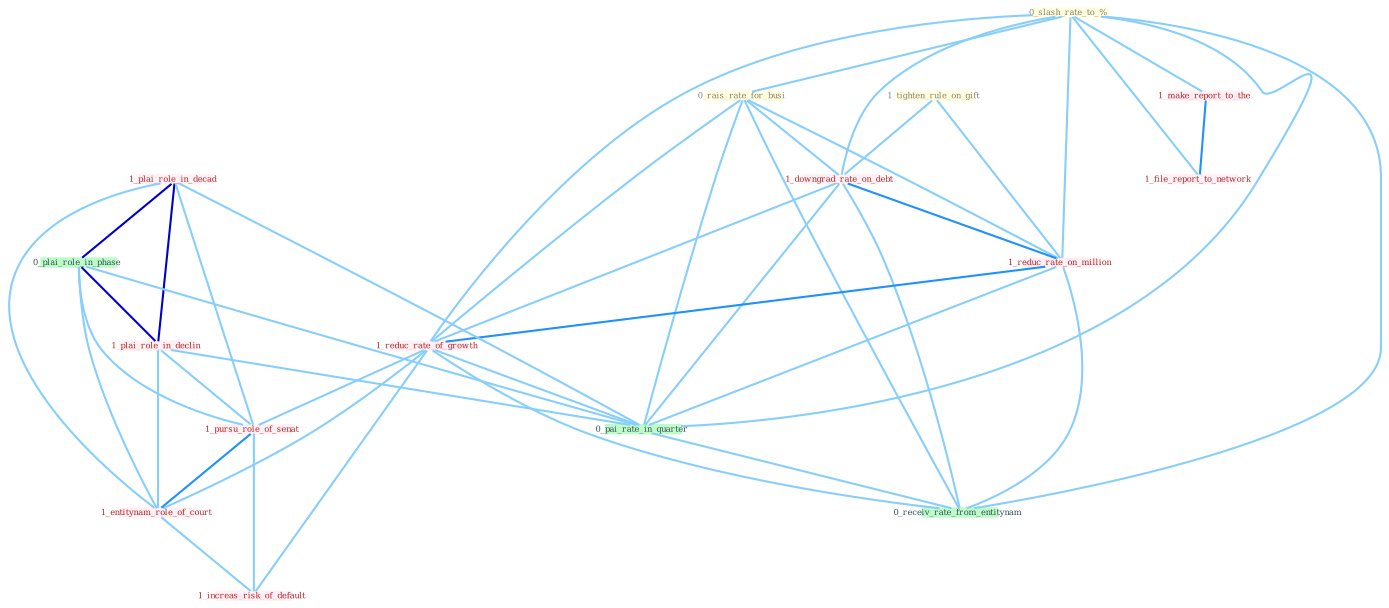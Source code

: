 Graph G{ 
    node
    [shape=polygon,style=filled,width=.5,height=.06,color="#BDFCC9",fixedsize=true,fontsize=4,
    fontcolor="#2f4f4f"];
    {node
    [color="#ffffe0", fontcolor="#8b7d6b"] "0_slash_rate_to_% " "1_tighten_rule_on_gift " "0_rais_rate_for_busi "}
{node [color="#fff0f5", fontcolor="#b22222"] "1_downgrad_rate_on_debt " "1_reduc_rate_on_million " "1_plai_role_in_decad " "1_reduc_rate_of_growth " "1_make_report_to_the " "1_plai_role_in_declin " "1_pursu_role_of_senat " "1_file_report_to_network " "1_entitynam_role_of_court " "1_increas_risk_of_default "}
edge [color="#B0E2FF"];

	"0_slash_rate_to_% " -- "0_rais_rate_for_busi " [w="1", color="#87cefa" ];
	"0_slash_rate_to_% " -- "1_downgrad_rate_on_debt " [w="1", color="#87cefa" ];
	"0_slash_rate_to_% " -- "1_reduc_rate_on_million " [w="1", color="#87cefa" ];
	"0_slash_rate_to_% " -- "1_reduc_rate_of_growth " [w="1", color="#87cefa" ];
	"0_slash_rate_to_% " -- "1_make_report_to_the " [w="1", color="#87cefa" ];
	"0_slash_rate_to_% " -- "0_pai_rate_in_quarter " [w="1", color="#87cefa" ];
	"0_slash_rate_to_% " -- "1_file_report_to_network " [w="1", color="#87cefa" ];
	"0_slash_rate_to_% " -- "0_receiv_rate_from_entitynam " [w="1", color="#87cefa" ];
	"1_tighten_rule_on_gift " -- "1_downgrad_rate_on_debt " [w="1", color="#87cefa" ];
	"1_tighten_rule_on_gift " -- "1_reduc_rate_on_million " [w="1", color="#87cefa" ];
	"0_rais_rate_for_busi " -- "1_downgrad_rate_on_debt " [w="1", color="#87cefa" ];
	"0_rais_rate_for_busi " -- "1_reduc_rate_on_million " [w="1", color="#87cefa" ];
	"0_rais_rate_for_busi " -- "1_reduc_rate_of_growth " [w="1", color="#87cefa" ];
	"0_rais_rate_for_busi " -- "0_pai_rate_in_quarter " [w="1", color="#87cefa" ];
	"0_rais_rate_for_busi " -- "0_receiv_rate_from_entitynam " [w="1", color="#87cefa" ];
	"1_downgrad_rate_on_debt " -- "1_reduc_rate_on_million " [w="2", color="#1e90ff" , len=0.8];
	"1_downgrad_rate_on_debt " -- "1_reduc_rate_of_growth " [w="1", color="#87cefa" ];
	"1_downgrad_rate_on_debt " -- "0_pai_rate_in_quarter " [w="1", color="#87cefa" ];
	"1_downgrad_rate_on_debt " -- "0_receiv_rate_from_entitynam " [w="1", color="#87cefa" ];
	"1_reduc_rate_on_million " -- "1_reduc_rate_of_growth " [w="2", color="#1e90ff" , len=0.8];
	"1_reduc_rate_on_million " -- "0_pai_rate_in_quarter " [w="1", color="#87cefa" ];
	"1_reduc_rate_on_million " -- "0_receiv_rate_from_entitynam " [w="1", color="#87cefa" ];
	"1_plai_role_in_decad " -- "0_plai_role_in_phase " [w="3", color="#0000cd" , len=0.6];
	"1_plai_role_in_decad " -- "1_plai_role_in_declin " [w="3", color="#0000cd" , len=0.6];
	"1_plai_role_in_decad " -- "0_pai_rate_in_quarter " [w="1", color="#87cefa" ];
	"1_plai_role_in_decad " -- "1_pursu_role_of_senat " [w="1", color="#87cefa" ];
	"1_plai_role_in_decad " -- "1_entitynam_role_of_court " [w="1", color="#87cefa" ];
	"0_plai_role_in_phase " -- "1_plai_role_in_declin " [w="3", color="#0000cd" , len=0.6];
	"0_plai_role_in_phase " -- "0_pai_rate_in_quarter " [w="1", color="#87cefa" ];
	"0_plai_role_in_phase " -- "1_pursu_role_of_senat " [w="1", color="#87cefa" ];
	"0_plai_role_in_phase " -- "1_entitynam_role_of_court " [w="1", color="#87cefa" ];
	"1_reduc_rate_of_growth " -- "0_pai_rate_in_quarter " [w="1", color="#87cefa" ];
	"1_reduc_rate_of_growth " -- "1_pursu_role_of_senat " [w="1", color="#87cefa" ];
	"1_reduc_rate_of_growth " -- "1_entitynam_role_of_court " [w="1", color="#87cefa" ];
	"1_reduc_rate_of_growth " -- "0_receiv_rate_from_entitynam " [w="1", color="#87cefa" ];
	"1_reduc_rate_of_growth " -- "1_increas_risk_of_default " [w="1", color="#87cefa" ];
	"1_make_report_to_the " -- "1_file_report_to_network " [w="2", color="#1e90ff" , len=0.8];
	"1_plai_role_in_declin " -- "0_pai_rate_in_quarter " [w="1", color="#87cefa" ];
	"1_plai_role_in_declin " -- "1_pursu_role_of_senat " [w="1", color="#87cefa" ];
	"1_plai_role_in_declin " -- "1_entitynam_role_of_court " [w="1", color="#87cefa" ];
	"0_pai_rate_in_quarter " -- "0_receiv_rate_from_entitynam " [w="1", color="#87cefa" ];
	"1_pursu_role_of_senat " -- "1_entitynam_role_of_court " [w="2", color="#1e90ff" , len=0.8];
	"1_pursu_role_of_senat " -- "1_increas_risk_of_default " [w="1", color="#87cefa" ];
	"1_entitynam_role_of_court " -- "1_increas_risk_of_default " [w="1", color="#87cefa" ];
}